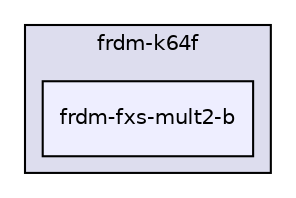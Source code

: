 digraph "boardkit/frdm-k64f/frdm-fxs-mult2-b" {
  compound=true
  node [ fontsize="10", fontname="Helvetica"];
  edge [ labelfontsize="10", labelfontname="Helvetica"];
  subgraph clusterdir_3614a3810f3c4eeaffe2259fdfef6294 {
    graph [ bgcolor="#ddddee", pencolor="black", label="frdm-k64f" fontname="Helvetica", fontsize="10", URL="dir_3614a3810f3c4eeaffe2259fdfef6294.html"]
  dir_7c065f7c1c3c4ee35c11b063655269b3 [shape=box, label="frdm-fxs-mult2-b", style="filled", fillcolor="#eeeeff", pencolor="black", URL="dir_7c065f7c1c3c4ee35c11b063655269b3.html"];
  }
}
